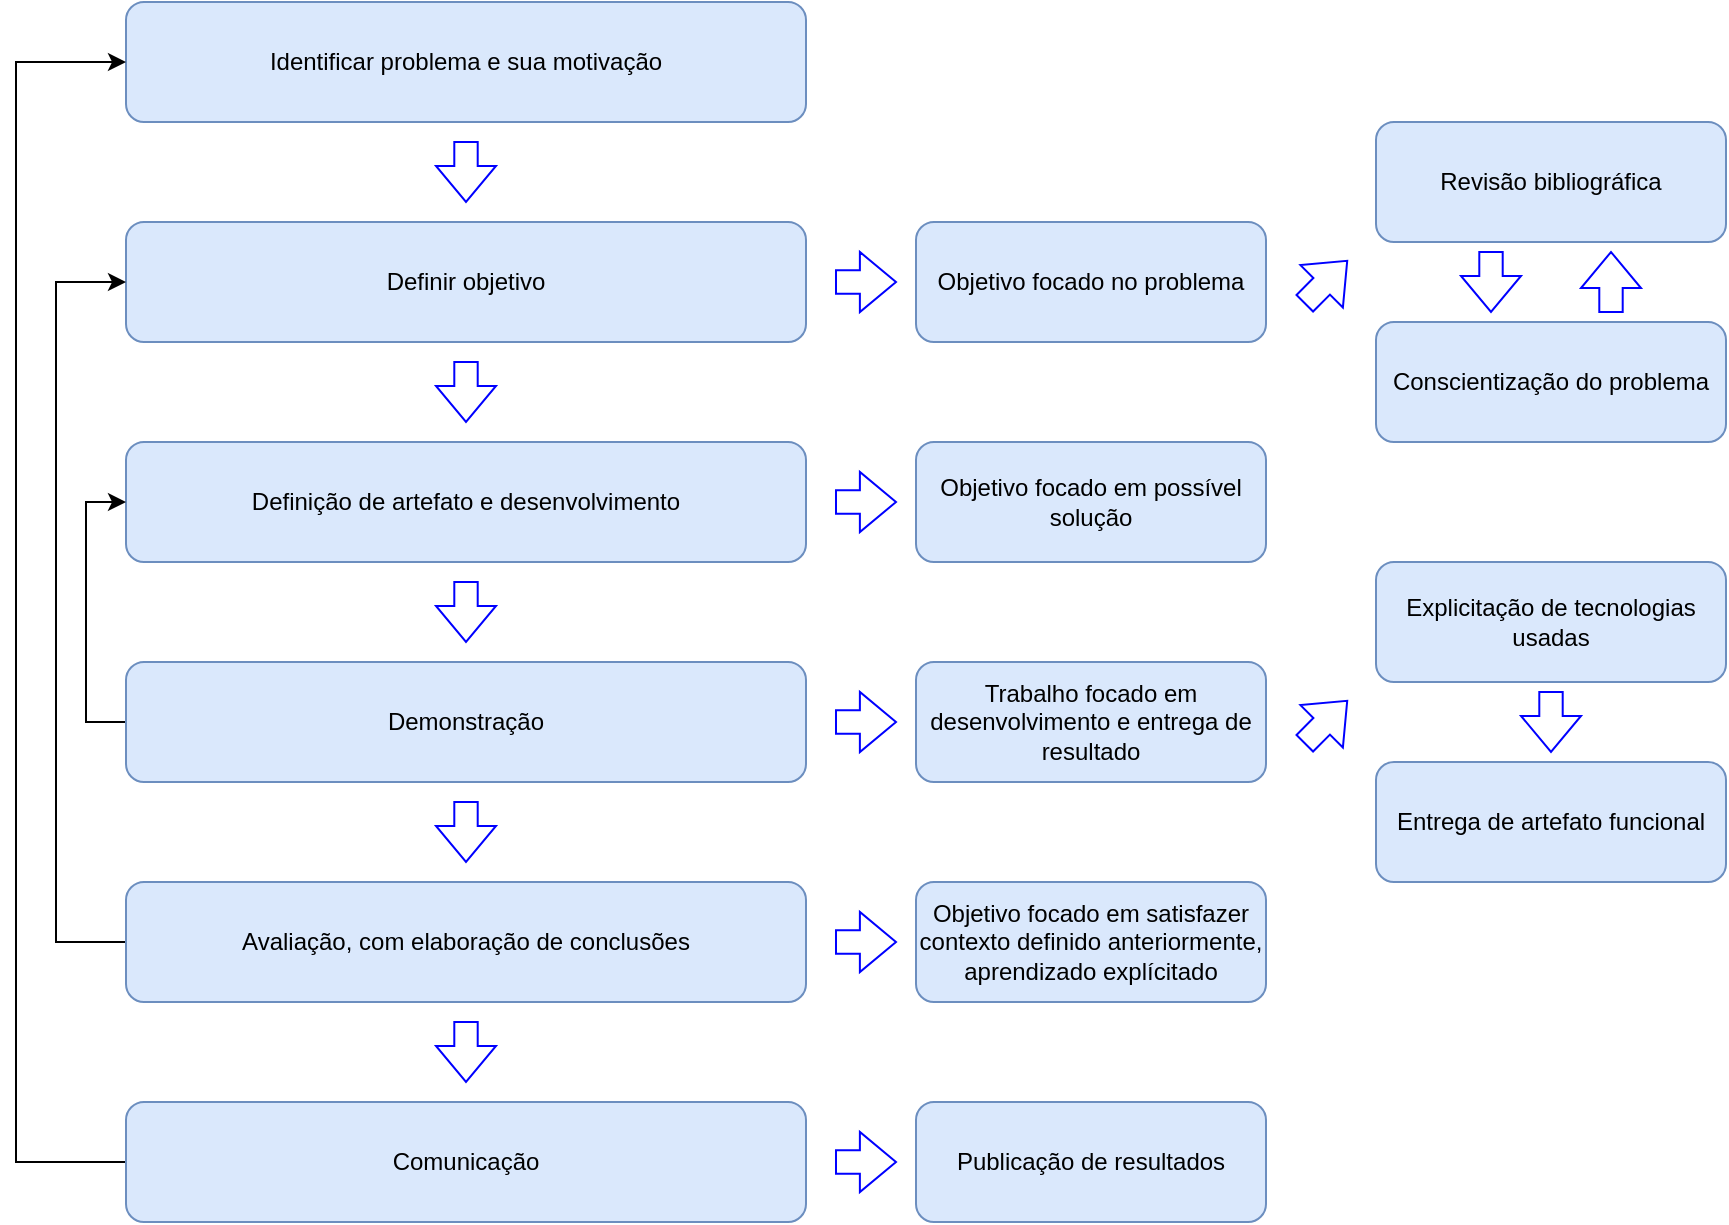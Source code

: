 <mxfile version="20.2.3" type="device"><diagram id="jC4ZgUxlkv2Q0pHFmSwy" name="Page-1"><mxGraphModel dx="813" dy="494" grid="1" gridSize="10" guides="1" tooltips="1" connect="1" arrows="1" fold="1" page="1" pageScale="1" pageWidth="850" pageHeight="1100" math="0" shadow="0"><root><mxCell id="0"/><mxCell id="1" parent="0"/><mxCell id="IUvMJdt6I6w2FXxHCbjp-1" value="Identificar problema e sua motivação" style="rounded=1;whiteSpace=wrap;html=1;fillColor=#dae8fc;strokeColor=#6c8ebf;" vertex="1" parent="1"><mxGeometry x="255" y="120" width="340" height="60" as="geometry"/></mxCell><mxCell id="IUvMJdt6I6w2FXxHCbjp-2" value="Definir objetivo" style="rounded=1;whiteSpace=wrap;html=1;fillColor=#dae8fc;strokeColor=#6c8ebf;" vertex="1" parent="1"><mxGeometry x="255" y="230" width="340" height="60" as="geometry"/></mxCell><mxCell id="IUvMJdt6I6w2FXxHCbjp-3" value="Definição de artefato e desenvolvimento" style="rounded=1;whiteSpace=wrap;html=1;fillColor=#dae8fc;strokeColor=#6c8ebf;" vertex="1" parent="1"><mxGeometry x="255" y="340" width="340" height="60" as="geometry"/></mxCell><mxCell id="IUvMJdt6I6w2FXxHCbjp-40" style="edgeStyle=orthogonalEdgeStyle;rounded=0;orthogonalLoop=1;jettySize=auto;html=1;entryX=0;entryY=0.5;entryDx=0;entryDy=0;" edge="1" parent="1" source="IUvMJdt6I6w2FXxHCbjp-4" target="IUvMJdt6I6w2FXxHCbjp-3"><mxGeometry relative="1" as="geometry"><Array as="points"><mxPoint x="235" y="480"/><mxPoint x="235" y="370"/></Array></mxGeometry></mxCell><mxCell id="IUvMJdt6I6w2FXxHCbjp-4" value="Demonstração" style="rounded=1;whiteSpace=wrap;html=1;fillColor=#dae8fc;strokeColor=#6c8ebf;" vertex="1" parent="1"><mxGeometry x="255" y="450" width="340" height="60" as="geometry"/></mxCell><mxCell id="IUvMJdt6I6w2FXxHCbjp-38" style="edgeStyle=orthogonalEdgeStyle;rounded=0;orthogonalLoop=1;jettySize=auto;html=1;entryX=0;entryY=0.5;entryDx=0;entryDy=0;" edge="1" parent="1" source="IUvMJdt6I6w2FXxHCbjp-5" target="IUvMJdt6I6w2FXxHCbjp-2"><mxGeometry relative="1" as="geometry"><mxPoint x="170" y="280" as="targetPoint"/><Array as="points"><mxPoint x="220" y="590"/><mxPoint x="220" y="260"/></Array></mxGeometry></mxCell><mxCell id="IUvMJdt6I6w2FXxHCbjp-5" value="Avaliação, com elaboração de conclusões" style="rounded=1;whiteSpace=wrap;html=1;fillColor=#dae8fc;strokeColor=#6c8ebf;" vertex="1" parent="1"><mxGeometry x="255" y="560" width="340" height="60" as="geometry"/></mxCell><mxCell id="IUvMJdt6I6w2FXxHCbjp-39" style="edgeStyle=orthogonalEdgeStyle;rounded=0;orthogonalLoop=1;jettySize=auto;html=1;entryX=0;entryY=0.5;entryDx=0;entryDy=0;" edge="1" parent="1" source="IUvMJdt6I6w2FXxHCbjp-6" target="IUvMJdt6I6w2FXxHCbjp-1"><mxGeometry relative="1" as="geometry"><Array as="points"><mxPoint x="200" y="700"/><mxPoint x="200" y="150"/></Array></mxGeometry></mxCell><mxCell id="IUvMJdt6I6w2FXxHCbjp-6" value="Comunicação" style="rounded=1;whiteSpace=wrap;html=1;fillColor=#dae8fc;strokeColor=#6c8ebf;" vertex="1" parent="1"><mxGeometry x="255" y="670" width="340" height="60" as="geometry"/></mxCell><mxCell id="IUvMJdt6I6w2FXxHCbjp-9" value="" style="html=1;shadow=0;dashed=0;align=center;verticalAlign=middle;shape=mxgraph.arrows2.arrow;dy=0.61;dx=18.06;direction=south;notch=0;strokeColor=#0000FF;" vertex="1" parent="1"><mxGeometry x="410" y="520" width="30" height="30" as="geometry"/></mxCell><mxCell id="IUvMJdt6I6w2FXxHCbjp-10" value="" style="html=1;shadow=0;dashed=0;align=center;verticalAlign=middle;shape=mxgraph.arrows2.arrow;dy=0.61;dx=18.06;direction=south;notch=0;strokeColor=#0000FF;" vertex="1" parent="1"><mxGeometry x="410" y="410" width="30" height="30" as="geometry"/></mxCell><mxCell id="IUvMJdt6I6w2FXxHCbjp-11" value="" style="html=1;shadow=0;dashed=0;align=center;verticalAlign=middle;shape=mxgraph.arrows2.arrow;dy=0.61;dx=18.06;direction=south;notch=0;strokeColor=#0000FF;" vertex="1" parent="1"><mxGeometry x="410" y="300" width="30" height="30" as="geometry"/></mxCell><mxCell id="IUvMJdt6I6w2FXxHCbjp-12" value="" style="html=1;shadow=0;dashed=0;align=center;verticalAlign=middle;shape=mxgraph.arrows2.arrow;dy=0.61;dx=18.06;direction=south;notch=0;strokeColor=#0000FF;" vertex="1" parent="1"><mxGeometry x="410" y="190" width="30" height="30" as="geometry"/></mxCell><mxCell id="IUvMJdt6I6w2FXxHCbjp-13" value="" style="html=1;shadow=0;dashed=0;align=center;verticalAlign=middle;shape=mxgraph.arrows2.arrow;dy=0.61;dx=18.06;direction=south;notch=0;rotation=-90;strokeColor=#0000FF;" vertex="1" parent="1"><mxGeometry x="610" y="245" width="30" height="30" as="geometry"/></mxCell><mxCell id="IUvMJdt6I6w2FXxHCbjp-14" value="Objetivo focado no problema" style="rounded=1;whiteSpace=wrap;html=1;fillColor=#dae8fc;strokeColor=#6c8ebf;" vertex="1" parent="1"><mxGeometry x="650" y="230" width="175" height="60" as="geometry"/></mxCell><mxCell id="IUvMJdt6I6w2FXxHCbjp-15" value="" style="html=1;shadow=0;dashed=0;align=center;verticalAlign=middle;shape=mxgraph.arrows2.arrow;dy=0.61;dx=18.06;direction=south;notch=0;rotation=-90;strokeColor=#0000FF;" vertex="1" parent="1"><mxGeometry x="610" y="355" width="30" height="30" as="geometry"/></mxCell><mxCell id="IUvMJdt6I6w2FXxHCbjp-16" value="Objetivo focado em possível solução" style="rounded=1;whiteSpace=wrap;html=1;fillColor=#dae8fc;strokeColor=#6c8ebf;" vertex="1" parent="1"><mxGeometry x="650" y="340" width="175" height="60" as="geometry"/></mxCell><mxCell id="IUvMJdt6I6w2FXxHCbjp-17" value="" style="html=1;shadow=0;dashed=0;align=center;verticalAlign=middle;shape=mxgraph.arrows2.arrow;dy=0.61;dx=18.06;direction=south;notch=0;rotation=-90;strokeColor=#0000FF;" vertex="1" parent="1"><mxGeometry x="610" y="465" width="30" height="30" as="geometry"/></mxCell><mxCell id="IUvMJdt6I6w2FXxHCbjp-18" value="Trabalho focado em desenvolvimento e entrega de resultado" style="rounded=1;whiteSpace=wrap;html=1;fillColor=#dae8fc;strokeColor=#6c8ebf;" vertex="1" parent="1"><mxGeometry x="650" y="450" width="175" height="60" as="geometry"/></mxCell><mxCell id="IUvMJdt6I6w2FXxHCbjp-19" value="" style="html=1;shadow=0;dashed=0;align=center;verticalAlign=middle;shape=mxgraph.arrows2.arrow;dy=0.61;dx=18.06;direction=south;notch=0;rotation=-90;strokeColor=#0000FF;" vertex="1" parent="1"><mxGeometry x="610" y="575" width="30" height="30" as="geometry"/></mxCell><mxCell id="IUvMJdt6I6w2FXxHCbjp-20" value="Objetivo focado em satisfazer contexto definido anteriormente, aprendizado explícitado" style="rounded=1;whiteSpace=wrap;html=1;fillColor=#dae8fc;strokeColor=#6c8ebf;" vertex="1" parent="1"><mxGeometry x="650" y="560" width="175" height="60" as="geometry"/></mxCell><mxCell id="IUvMJdt6I6w2FXxHCbjp-21" value="Revisão bibliográfica" style="rounded=1;whiteSpace=wrap;html=1;fillColor=#dae8fc;strokeColor=#6c8ebf;" vertex="1" parent="1"><mxGeometry x="880" y="180" width="175" height="60" as="geometry"/></mxCell><mxCell id="IUvMJdt6I6w2FXxHCbjp-22" value="" style="html=1;shadow=0;dashed=0;align=center;verticalAlign=middle;shape=mxgraph.arrows2.arrow;dy=0.61;dx=18.06;direction=south;notch=0;rotation=-135;strokeColor=#0000FF;" vertex="1" parent="1"><mxGeometry x="840" y="245" width="30" height="30" as="geometry"/></mxCell><mxCell id="IUvMJdt6I6w2FXxHCbjp-23" value="C&lt;span&gt;onscientização do problema&lt;/span&gt;" style="rounded=1;whiteSpace=wrap;html=1;fillColor=#dae8fc;strokeColor=#6c8ebf;" vertex="1" parent="1"><mxGeometry x="880" y="280" width="175" height="60" as="geometry"/></mxCell><mxCell id="IUvMJdt6I6w2FXxHCbjp-25" value="" style="html=1;shadow=0;dashed=0;align=center;verticalAlign=middle;shape=mxgraph.arrows2.arrow;dy=0.61;dx=18.06;direction=south;notch=0;strokeColor=#0000FF;" vertex="1" parent="1"><mxGeometry x="922.5" y="245" width="30" height="30" as="geometry"/></mxCell><mxCell id="IUvMJdt6I6w2FXxHCbjp-26" value="" style="html=1;shadow=0;dashed=0;align=center;verticalAlign=middle;shape=mxgraph.arrows2.arrow;dy=0.61;dx=18.06;direction=south;notch=0;rotation=-180;strokeColor=#0000FF;" vertex="1" parent="1"><mxGeometry x="982.5" y="245" width="30" height="30" as="geometry"/></mxCell><mxCell id="IUvMJdt6I6w2FXxHCbjp-27" value="" style="html=1;shadow=0;dashed=0;align=center;verticalAlign=middle;shape=mxgraph.arrows2.arrow;dy=0.61;dx=18.06;direction=south;notch=0;rotation=-135;strokeColor=#0000FF;" vertex="1" parent="1"><mxGeometry x="840" y="465" width="30" height="30" as="geometry"/></mxCell><mxCell id="IUvMJdt6I6w2FXxHCbjp-28" value="Explicitação de tecnologias usadas" style="rounded=1;whiteSpace=wrap;html=1;fillColor=#dae8fc;strokeColor=#6c8ebf;" vertex="1" parent="1"><mxGeometry x="880" y="400" width="175" height="60" as="geometry"/></mxCell><mxCell id="IUvMJdt6I6w2FXxHCbjp-29" value="Entrega de artefato funcional" style="rounded=1;whiteSpace=wrap;html=1;fillColor=#dae8fc;strokeColor=#6c8ebf;" vertex="1" parent="1"><mxGeometry x="880" y="500" width="175" height="60" as="geometry"/></mxCell><mxCell id="IUvMJdt6I6w2FXxHCbjp-30" value="" style="html=1;shadow=0;dashed=0;align=center;verticalAlign=middle;shape=mxgraph.arrows2.arrow;dy=0.61;dx=18.06;direction=south;notch=0;strokeColor=#0000FF;" vertex="1" parent="1"><mxGeometry x="952.5" y="465" width="30" height="30" as="geometry"/></mxCell><mxCell id="IUvMJdt6I6w2FXxHCbjp-32" value="" style="html=1;shadow=0;dashed=0;align=center;verticalAlign=middle;shape=mxgraph.arrows2.arrow;dy=0.61;dx=18.06;direction=south;notch=0;strokeColor=#0000FF;" vertex="1" parent="1"><mxGeometry x="410" y="630" width="30" height="30" as="geometry"/></mxCell><mxCell id="IUvMJdt6I6w2FXxHCbjp-33" value="" style="html=1;shadow=0;dashed=0;align=center;verticalAlign=middle;shape=mxgraph.arrows2.arrow;dy=0.61;dx=18.06;direction=south;notch=0;rotation=-90;strokeColor=#0000FF;" vertex="1" parent="1"><mxGeometry x="610" y="685" width="30" height="30" as="geometry"/></mxCell><mxCell id="IUvMJdt6I6w2FXxHCbjp-34" value="Publicação de resultados" style="rounded=1;whiteSpace=wrap;html=1;fillColor=#dae8fc;strokeColor=#6c8ebf;" vertex="1" parent="1"><mxGeometry x="650" y="670" width="175" height="60" as="geometry"/></mxCell></root></mxGraphModel></diagram></mxfile>